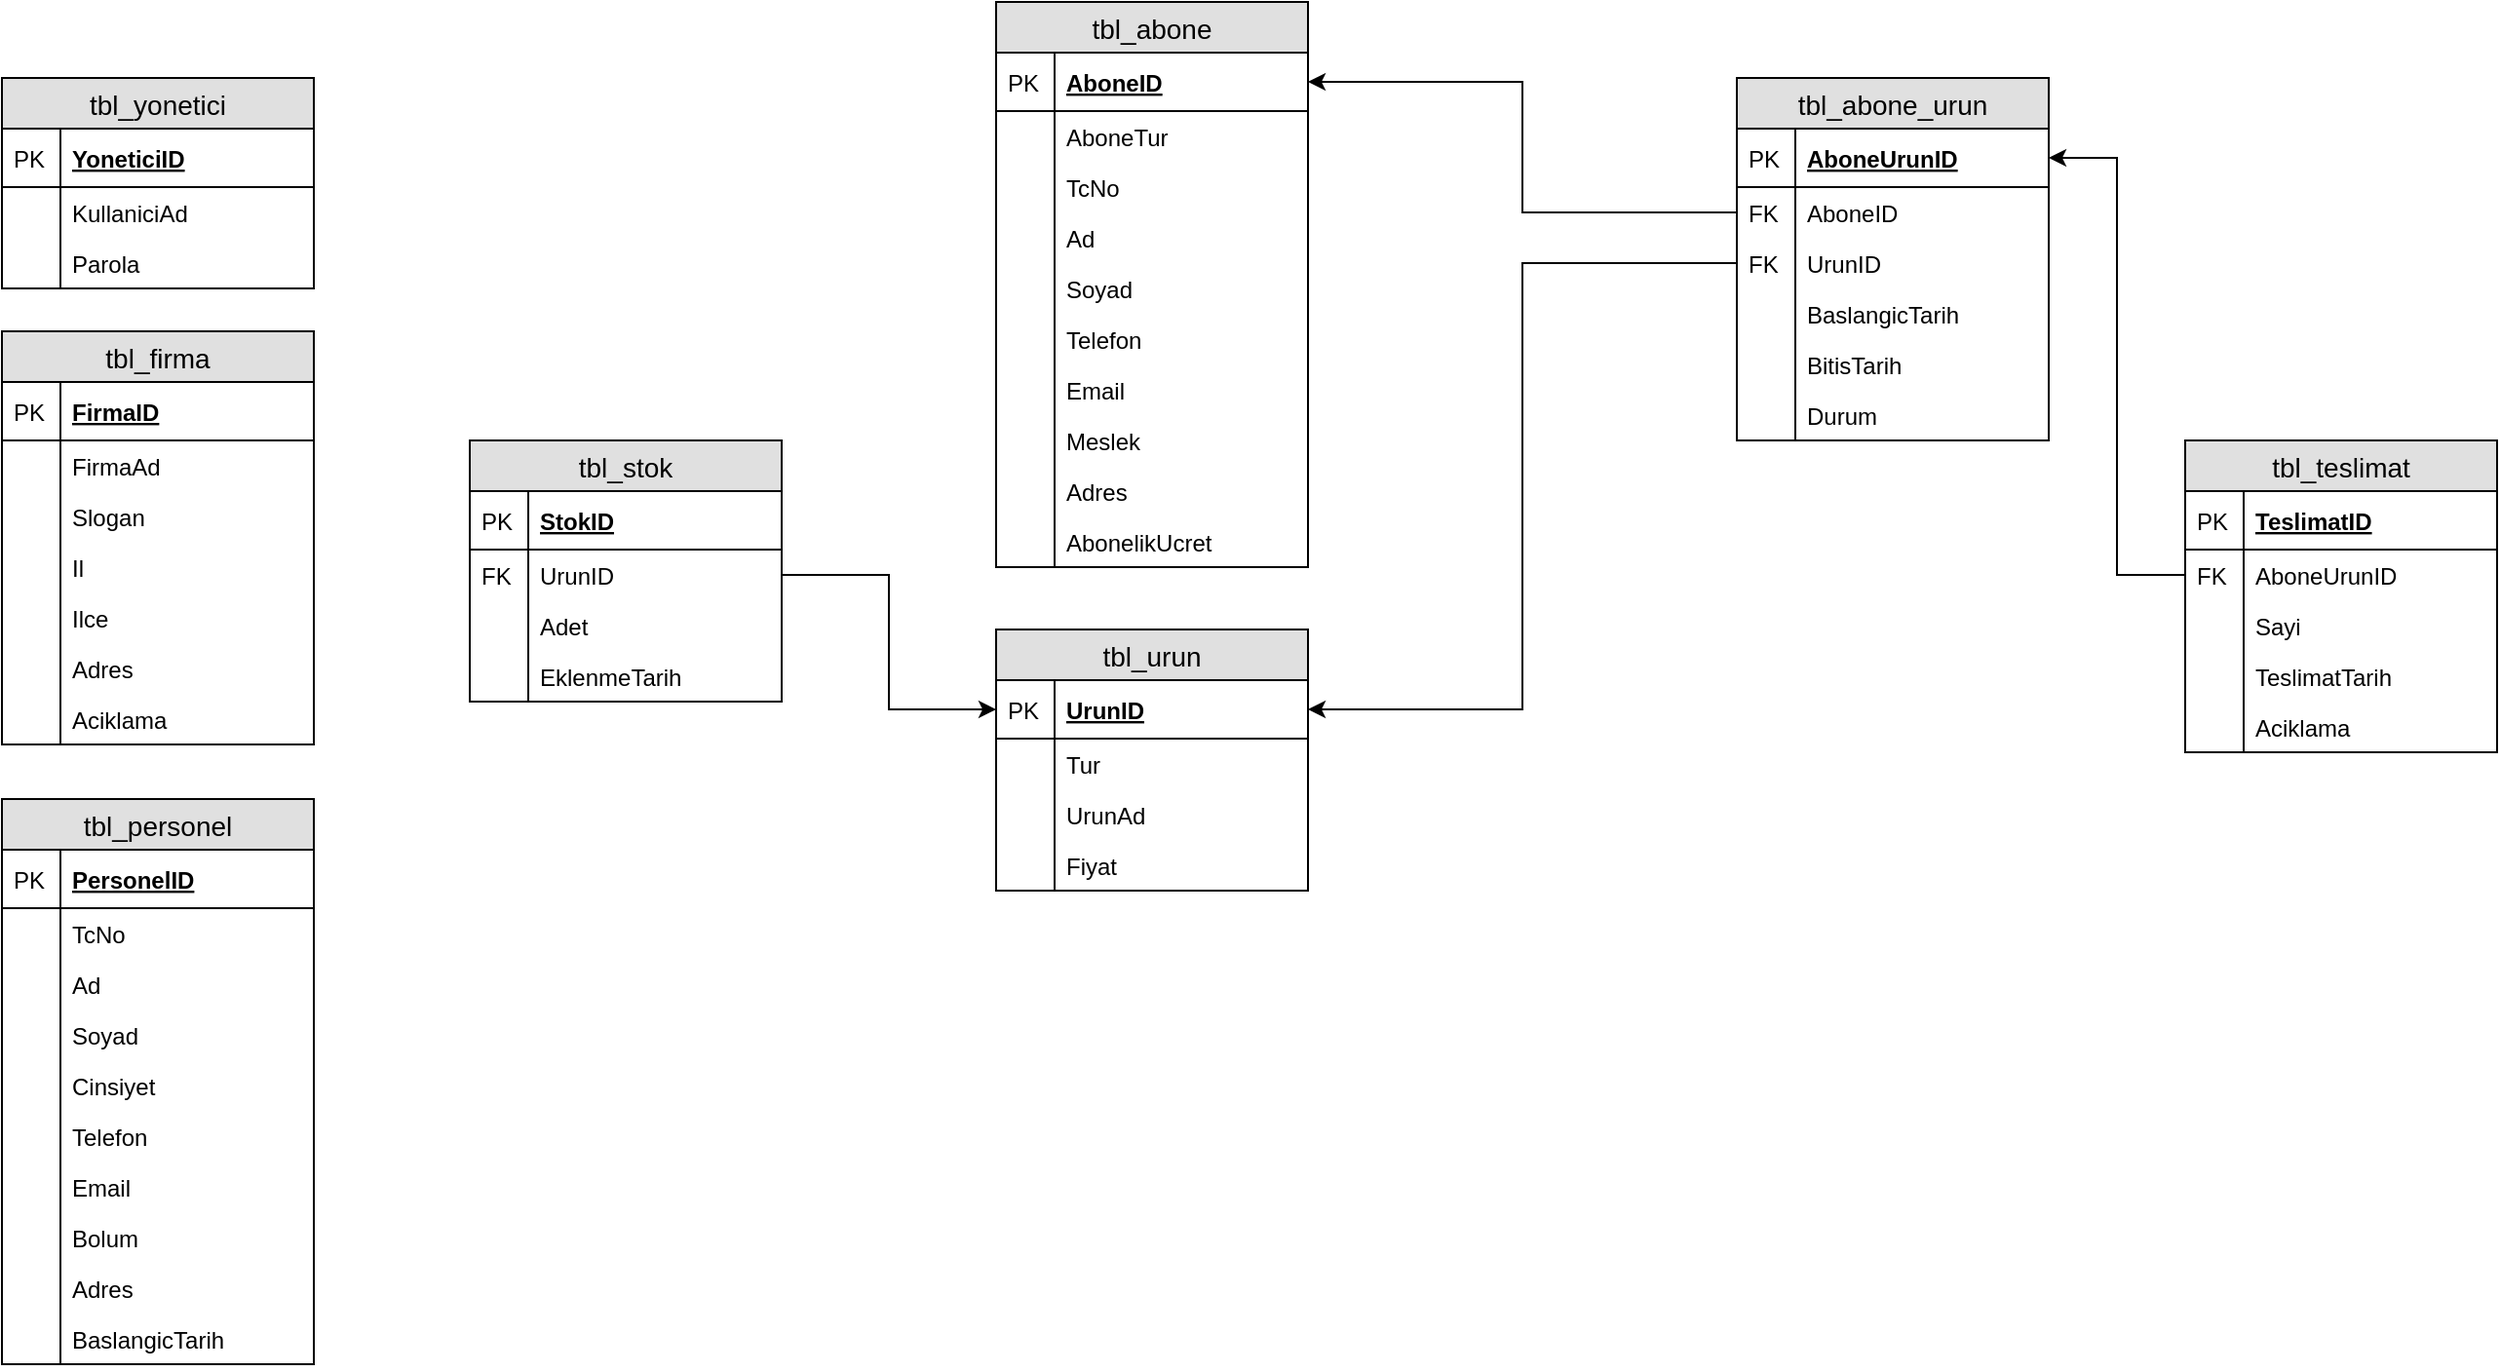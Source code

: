 <mxfile version="12.6.5" type="device"><diagram id="C5RBs43oDa-KdzZeNtuy" name="Page-1"><mxGraphModel dx="1102" dy="681" grid="1" gridSize="10" guides="1" tooltips="1" connect="1" arrows="1" fold="1" page="1" pageScale="1" pageWidth="1600" pageHeight="900" math="0" shadow="0"><root><mxCell id="WIyWlLk6GJQsqaUBKTNV-0"/><mxCell id="WIyWlLk6GJQsqaUBKTNV-1" parent="WIyWlLk6GJQsqaUBKTNV-0"/><mxCell id="cF2gKSbqdDJau2COtBbN-0" value="tbl_abone" style="swimlane;fontStyle=0;childLayout=stackLayout;horizontal=1;startSize=26;fillColor=#e0e0e0;horizontalStack=0;resizeParent=1;resizeParentMax=0;resizeLast=0;collapsible=1;marginBottom=0;swimlaneFillColor=#ffffff;align=center;fontSize=14;" parent="WIyWlLk6GJQsqaUBKTNV-1" vertex="1"><mxGeometry x="610" y="61" width="160" height="290" as="geometry"/></mxCell><mxCell id="cF2gKSbqdDJau2COtBbN-1" value="AboneID" style="shape=partialRectangle;top=0;left=0;right=0;bottom=1;align=left;verticalAlign=middle;fillColor=none;spacingLeft=34;spacingRight=4;overflow=hidden;rotatable=0;points=[[0,0.5],[1,0.5]];portConstraint=eastwest;dropTarget=0;fontStyle=5;fontSize=12;" parent="cF2gKSbqdDJau2COtBbN-0" vertex="1"><mxGeometry y="26" width="160" height="30" as="geometry"/></mxCell><mxCell id="cF2gKSbqdDJau2COtBbN-2" value="PK" style="shape=partialRectangle;top=0;left=0;bottom=0;fillColor=none;align=left;verticalAlign=middle;spacingLeft=4;spacingRight=4;overflow=hidden;rotatable=0;points=[];portConstraint=eastwest;part=1;fontSize=12;" parent="cF2gKSbqdDJau2COtBbN-1" vertex="1" connectable="0"><mxGeometry width="30" height="30" as="geometry"/></mxCell><mxCell id="cF2gKSbqdDJau2COtBbN-3" value="AboneTur" style="shape=partialRectangle;top=0;left=0;right=0;bottom=0;align=left;verticalAlign=top;fillColor=none;spacingLeft=34;spacingRight=4;overflow=hidden;rotatable=0;points=[[0,0.5],[1,0.5]];portConstraint=eastwest;dropTarget=0;fontSize=12;" parent="cF2gKSbqdDJau2COtBbN-0" vertex="1"><mxGeometry y="56" width="160" height="26" as="geometry"/></mxCell><mxCell id="cF2gKSbqdDJau2COtBbN-4" value="" style="shape=partialRectangle;top=0;left=0;bottom=0;fillColor=none;align=left;verticalAlign=top;spacingLeft=4;spacingRight=4;overflow=hidden;rotatable=0;points=[];portConstraint=eastwest;part=1;fontSize=12;" parent="cF2gKSbqdDJau2COtBbN-3" vertex="1" connectable="0"><mxGeometry width="30" height="26" as="geometry"/></mxCell><mxCell id="cF2gKSbqdDJau2COtBbN-7" value="TcNo" style="shape=partialRectangle;top=0;left=0;right=0;bottom=0;align=left;verticalAlign=top;fillColor=none;spacingLeft=34;spacingRight=4;overflow=hidden;rotatable=0;points=[[0,0.5],[1,0.5]];portConstraint=eastwest;dropTarget=0;fontSize=12;" parent="cF2gKSbqdDJau2COtBbN-0" vertex="1"><mxGeometry y="82" width="160" height="26" as="geometry"/></mxCell><mxCell id="cF2gKSbqdDJau2COtBbN-8" value="" style="shape=partialRectangle;top=0;left=0;bottom=0;fillColor=none;align=left;verticalAlign=top;spacingLeft=4;spacingRight=4;overflow=hidden;rotatable=0;points=[];portConstraint=eastwest;part=1;fontSize=12;" parent="cF2gKSbqdDJau2COtBbN-7" vertex="1" connectable="0"><mxGeometry width="30" height="26" as="geometry"/></mxCell><mxCell id="cF2gKSbqdDJau2COtBbN-50" value="Ad" style="shape=partialRectangle;top=0;left=0;right=0;bottom=0;align=left;verticalAlign=top;fillColor=none;spacingLeft=34;spacingRight=4;overflow=hidden;rotatable=0;points=[[0,0.5],[1,0.5]];portConstraint=eastwest;dropTarget=0;fontSize=12;" parent="cF2gKSbqdDJau2COtBbN-0" vertex="1"><mxGeometry y="108" width="160" height="26" as="geometry"/></mxCell><mxCell id="cF2gKSbqdDJau2COtBbN-51" value="" style="shape=partialRectangle;top=0;left=0;bottom=0;fillColor=none;align=left;verticalAlign=top;spacingLeft=4;spacingRight=4;overflow=hidden;rotatable=0;points=[];portConstraint=eastwest;part=1;fontSize=12;" parent="cF2gKSbqdDJau2COtBbN-50" vertex="1" connectable="0"><mxGeometry width="30" height="26" as="geometry"/></mxCell><mxCell id="cF2gKSbqdDJau2COtBbN-13" value="Soyad" style="shape=partialRectangle;top=0;left=0;right=0;bottom=0;align=left;verticalAlign=top;fillColor=none;spacingLeft=34;spacingRight=4;overflow=hidden;rotatable=0;points=[[0,0.5],[1,0.5]];portConstraint=eastwest;dropTarget=0;fontSize=12;" parent="cF2gKSbqdDJau2COtBbN-0" vertex="1"><mxGeometry y="134" width="160" height="26" as="geometry"/></mxCell><mxCell id="cF2gKSbqdDJau2COtBbN-14" value="" style="shape=partialRectangle;top=0;left=0;bottom=0;fillColor=none;align=left;verticalAlign=top;spacingLeft=4;spacingRight=4;overflow=hidden;rotatable=0;points=[];portConstraint=eastwest;part=1;fontSize=12;" parent="cF2gKSbqdDJau2COtBbN-13" vertex="1" connectable="0"><mxGeometry width="30" height="26" as="geometry"/></mxCell><mxCell id="cF2gKSbqdDJau2COtBbN-17" value="Telefon" style="shape=partialRectangle;top=0;left=0;right=0;bottom=0;align=left;verticalAlign=top;fillColor=none;spacingLeft=34;spacingRight=4;overflow=hidden;rotatable=0;points=[[0,0.5],[1,0.5]];portConstraint=eastwest;dropTarget=0;fontSize=12;" parent="cF2gKSbqdDJau2COtBbN-0" vertex="1"><mxGeometry y="160" width="160" height="26" as="geometry"/></mxCell><mxCell id="cF2gKSbqdDJau2COtBbN-18" value="" style="shape=partialRectangle;top=0;left=0;bottom=0;fillColor=none;align=left;verticalAlign=top;spacingLeft=4;spacingRight=4;overflow=hidden;rotatable=0;points=[];portConstraint=eastwest;part=1;fontSize=12;" parent="cF2gKSbqdDJau2COtBbN-17" vertex="1" connectable="0"><mxGeometry width="30" height="26" as="geometry"/></mxCell><mxCell id="cF2gKSbqdDJau2COtBbN-19" value="Email" style="shape=partialRectangle;top=0;left=0;right=0;bottom=0;align=left;verticalAlign=top;fillColor=none;spacingLeft=34;spacingRight=4;overflow=hidden;rotatable=0;points=[[0,0.5],[1,0.5]];portConstraint=eastwest;dropTarget=0;fontSize=12;" parent="cF2gKSbqdDJau2COtBbN-0" vertex="1"><mxGeometry y="186" width="160" height="26" as="geometry"/></mxCell><mxCell id="cF2gKSbqdDJau2COtBbN-20" value="" style="shape=partialRectangle;top=0;left=0;bottom=0;fillColor=none;align=left;verticalAlign=top;spacingLeft=4;spacingRight=4;overflow=hidden;rotatable=0;points=[];portConstraint=eastwest;part=1;fontSize=12;" parent="cF2gKSbqdDJau2COtBbN-19" vertex="1" connectable="0"><mxGeometry width="30" height="26" as="geometry"/></mxCell><mxCell id="cF2gKSbqdDJau2COtBbN-21" value="Meslek" style="shape=partialRectangle;top=0;left=0;right=0;bottom=0;align=left;verticalAlign=top;fillColor=none;spacingLeft=34;spacingRight=4;overflow=hidden;rotatable=0;points=[[0,0.5],[1,0.5]];portConstraint=eastwest;dropTarget=0;fontSize=12;" parent="cF2gKSbqdDJau2COtBbN-0" vertex="1"><mxGeometry y="212" width="160" height="26" as="geometry"/></mxCell><mxCell id="cF2gKSbqdDJau2COtBbN-22" value="" style="shape=partialRectangle;top=0;left=0;bottom=0;fillColor=none;align=left;verticalAlign=top;spacingLeft=4;spacingRight=4;overflow=hidden;rotatable=0;points=[];portConstraint=eastwest;part=1;fontSize=12;" parent="cF2gKSbqdDJau2COtBbN-21" vertex="1" connectable="0"><mxGeometry width="30" height="26" as="geometry"/></mxCell><mxCell id="cF2gKSbqdDJau2COtBbN-23" value="Adres" style="shape=partialRectangle;top=0;left=0;right=0;bottom=0;align=left;verticalAlign=top;fillColor=none;spacingLeft=34;spacingRight=4;overflow=hidden;rotatable=0;points=[[0,0.5],[1,0.5]];portConstraint=eastwest;dropTarget=0;fontSize=12;" parent="cF2gKSbqdDJau2COtBbN-0" vertex="1"><mxGeometry y="238" width="160" height="26" as="geometry"/></mxCell><mxCell id="cF2gKSbqdDJau2COtBbN-24" value="" style="shape=partialRectangle;top=0;left=0;bottom=0;fillColor=none;align=left;verticalAlign=top;spacingLeft=4;spacingRight=4;overflow=hidden;rotatable=0;points=[];portConstraint=eastwest;part=1;fontSize=12;" parent="cF2gKSbqdDJau2COtBbN-23" vertex="1" connectable="0"><mxGeometry width="30" height="26" as="geometry"/></mxCell><mxCell id="jmrGM-C3YZjhI-OyLryd-14" value="AbonelikUcret" style="shape=partialRectangle;top=0;left=0;right=0;bottom=0;align=left;verticalAlign=top;fillColor=none;spacingLeft=34;spacingRight=4;overflow=hidden;rotatable=0;points=[[0,0.5],[1,0.5]];portConstraint=eastwest;dropTarget=0;fontSize=12;" vertex="1" parent="cF2gKSbqdDJau2COtBbN-0"><mxGeometry y="264" width="160" height="26" as="geometry"/></mxCell><mxCell id="jmrGM-C3YZjhI-OyLryd-15" value="" style="shape=partialRectangle;top=0;left=0;bottom=0;fillColor=none;align=left;verticalAlign=top;spacingLeft=4;spacingRight=4;overflow=hidden;rotatable=0;points=[];portConstraint=eastwest;part=1;fontSize=12;" vertex="1" connectable="0" parent="jmrGM-C3YZjhI-OyLryd-14"><mxGeometry width="30" height="26" as="geometry"/></mxCell><mxCell id="cF2gKSbqdDJau2COtBbN-29" value="tbl_personel" style="swimlane;fontStyle=0;childLayout=stackLayout;horizontal=1;startSize=26;fillColor=#e0e0e0;horizontalStack=0;resizeParent=1;resizeParentMax=0;resizeLast=0;collapsible=1;marginBottom=0;swimlaneFillColor=#ffffff;align=center;fontSize=14;" parent="WIyWlLk6GJQsqaUBKTNV-1" vertex="1"><mxGeometry x="100" y="470" width="160" height="290" as="geometry"/></mxCell><mxCell id="cF2gKSbqdDJau2COtBbN-30" value="PersonelID" style="shape=partialRectangle;top=0;left=0;right=0;bottom=1;align=left;verticalAlign=middle;fillColor=none;spacingLeft=34;spacingRight=4;overflow=hidden;rotatable=0;points=[[0,0.5],[1,0.5]];portConstraint=eastwest;dropTarget=0;fontStyle=5;fontSize=12;" parent="cF2gKSbqdDJau2COtBbN-29" vertex="1"><mxGeometry y="26" width="160" height="30" as="geometry"/></mxCell><mxCell id="cF2gKSbqdDJau2COtBbN-31" value="PK" style="shape=partialRectangle;top=0;left=0;bottom=0;fillColor=none;align=left;verticalAlign=middle;spacingLeft=4;spacingRight=4;overflow=hidden;rotatable=0;points=[];portConstraint=eastwest;part=1;fontSize=12;" parent="cF2gKSbqdDJau2COtBbN-30" vertex="1" connectable="0"><mxGeometry width="30" height="30" as="geometry"/></mxCell><mxCell id="cF2gKSbqdDJau2COtBbN-52" value="TcNo" style="shape=partialRectangle;top=0;left=0;right=0;bottom=0;align=left;verticalAlign=top;fillColor=none;spacingLeft=34;spacingRight=4;overflow=hidden;rotatable=0;points=[[0,0.5],[1,0.5]];portConstraint=eastwest;dropTarget=0;fontSize=12;" parent="cF2gKSbqdDJau2COtBbN-29" vertex="1"><mxGeometry y="56" width="160" height="26" as="geometry"/></mxCell><mxCell id="cF2gKSbqdDJau2COtBbN-53" value="" style="shape=partialRectangle;top=0;left=0;bottom=0;fillColor=none;align=left;verticalAlign=top;spacingLeft=4;spacingRight=4;overflow=hidden;rotatable=0;points=[];portConstraint=eastwest;part=1;fontSize=12;" parent="cF2gKSbqdDJau2COtBbN-52" vertex="1" connectable="0"><mxGeometry width="30" height="26" as="geometry"/></mxCell><mxCell id="cF2gKSbqdDJau2COtBbN-34" value="Ad" style="shape=partialRectangle;top=0;left=0;right=0;bottom=0;align=left;verticalAlign=top;fillColor=none;spacingLeft=34;spacingRight=4;overflow=hidden;rotatable=0;points=[[0,0.5],[1,0.5]];portConstraint=eastwest;dropTarget=0;fontSize=12;" parent="cF2gKSbqdDJau2COtBbN-29" vertex="1"><mxGeometry y="82" width="160" height="26" as="geometry"/></mxCell><mxCell id="cF2gKSbqdDJau2COtBbN-35" value="" style="shape=partialRectangle;top=0;left=0;bottom=0;fillColor=none;align=left;verticalAlign=top;spacingLeft=4;spacingRight=4;overflow=hidden;rotatable=0;points=[];portConstraint=eastwest;part=1;fontSize=12;" parent="cF2gKSbqdDJau2COtBbN-34" vertex="1" connectable="0"><mxGeometry width="30" height="26" as="geometry"/></mxCell><mxCell id="cF2gKSbqdDJau2COtBbN-36" value="Soyad" style="shape=partialRectangle;top=0;left=0;right=0;bottom=0;align=left;verticalAlign=top;fillColor=none;spacingLeft=34;spacingRight=4;overflow=hidden;rotatable=0;points=[[0,0.5],[1,0.5]];portConstraint=eastwest;dropTarget=0;fontSize=12;" parent="cF2gKSbqdDJau2COtBbN-29" vertex="1"><mxGeometry y="108" width="160" height="26" as="geometry"/></mxCell><mxCell id="cF2gKSbqdDJau2COtBbN-37" value="" style="shape=partialRectangle;top=0;left=0;bottom=0;fillColor=none;align=left;verticalAlign=top;spacingLeft=4;spacingRight=4;overflow=hidden;rotatable=0;points=[];portConstraint=eastwest;part=1;fontSize=12;" parent="cF2gKSbqdDJau2COtBbN-36" vertex="1" connectable="0"><mxGeometry width="30" height="26" as="geometry"/></mxCell><mxCell id="jmrGM-C3YZjhI-OyLryd-16" value="Cinsiyet" style="shape=partialRectangle;top=0;left=0;right=0;bottom=0;align=left;verticalAlign=top;fillColor=none;spacingLeft=34;spacingRight=4;overflow=hidden;rotatable=0;points=[[0,0.5],[1,0.5]];portConstraint=eastwest;dropTarget=0;fontSize=12;" vertex="1" parent="cF2gKSbqdDJau2COtBbN-29"><mxGeometry y="134" width="160" height="26" as="geometry"/></mxCell><mxCell id="jmrGM-C3YZjhI-OyLryd-17" value="" style="shape=partialRectangle;top=0;left=0;bottom=0;fillColor=none;align=left;verticalAlign=top;spacingLeft=4;spacingRight=4;overflow=hidden;rotatable=0;points=[];portConstraint=eastwest;part=1;fontSize=12;" vertex="1" connectable="0" parent="jmrGM-C3YZjhI-OyLryd-16"><mxGeometry width="30" height="26" as="geometry"/></mxCell><mxCell id="cF2gKSbqdDJau2COtBbN-38" value="Telefon" style="shape=partialRectangle;top=0;left=0;right=0;bottom=0;align=left;verticalAlign=top;fillColor=none;spacingLeft=34;spacingRight=4;overflow=hidden;rotatable=0;points=[[0,0.5],[1,0.5]];portConstraint=eastwest;dropTarget=0;fontSize=12;" parent="cF2gKSbqdDJau2COtBbN-29" vertex="1"><mxGeometry y="160" width="160" height="26" as="geometry"/></mxCell><mxCell id="cF2gKSbqdDJau2COtBbN-39" value="" style="shape=partialRectangle;top=0;left=0;bottom=0;fillColor=none;align=left;verticalAlign=top;spacingLeft=4;spacingRight=4;overflow=hidden;rotatable=0;points=[];portConstraint=eastwest;part=1;fontSize=12;" parent="cF2gKSbqdDJau2COtBbN-38" vertex="1" connectable="0"><mxGeometry width="30" height="26" as="geometry"/></mxCell><mxCell id="cF2gKSbqdDJau2COtBbN-40" value="Email" style="shape=partialRectangle;top=0;left=0;right=0;bottom=0;align=left;verticalAlign=top;fillColor=none;spacingLeft=34;spacingRight=4;overflow=hidden;rotatable=0;points=[[0,0.5],[1,0.5]];portConstraint=eastwest;dropTarget=0;fontSize=12;" parent="cF2gKSbqdDJau2COtBbN-29" vertex="1"><mxGeometry y="186" width="160" height="26" as="geometry"/></mxCell><mxCell id="cF2gKSbqdDJau2COtBbN-41" value="" style="shape=partialRectangle;top=0;left=0;bottom=0;fillColor=none;align=left;verticalAlign=top;spacingLeft=4;spacingRight=4;overflow=hidden;rotatable=0;points=[];portConstraint=eastwest;part=1;fontSize=12;" parent="cF2gKSbqdDJau2COtBbN-40" vertex="1" connectable="0"><mxGeometry width="30" height="26" as="geometry"/></mxCell><mxCell id="cF2gKSbqdDJau2COtBbN-60" value="Bolum" style="shape=partialRectangle;top=0;left=0;right=0;bottom=0;align=left;verticalAlign=top;fillColor=none;spacingLeft=34;spacingRight=4;overflow=hidden;rotatable=0;points=[[0,0.5],[1,0.5]];portConstraint=eastwest;dropTarget=0;fontSize=12;" parent="cF2gKSbqdDJau2COtBbN-29" vertex="1"><mxGeometry y="212" width="160" height="26" as="geometry"/></mxCell><mxCell id="cF2gKSbqdDJau2COtBbN-61" value="" style="shape=partialRectangle;top=0;left=0;bottom=0;fillColor=none;align=left;verticalAlign=top;spacingLeft=4;spacingRight=4;overflow=hidden;rotatable=0;points=[];portConstraint=eastwest;part=1;fontSize=12;" parent="cF2gKSbqdDJau2COtBbN-60" vertex="1" connectable="0"><mxGeometry width="30" height="26" as="geometry"/></mxCell><mxCell id="cF2gKSbqdDJau2COtBbN-48" value="Adres" style="shape=partialRectangle;top=0;left=0;right=0;bottom=0;align=left;verticalAlign=top;fillColor=none;spacingLeft=34;spacingRight=4;overflow=hidden;rotatable=0;points=[[0,0.5],[1,0.5]];portConstraint=eastwest;dropTarget=0;fontSize=12;" parent="cF2gKSbqdDJau2COtBbN-29" vertex="1"><mxGeometry y="238" width="160" height="26" as="geometry"/></mxCell><mxCell id="cF2gKSbqdDJau2COtBbN-49" value="" style="shape=partialRectangle;top=0;left=0;bottom=0;fillColor=none;align=left;verticalAlign=top;spacingLeft=4;spacingRight=4;overflow=hidden;rotatable=0;points=[];portConstraint=eastwest;part=1;fontSize=12;" parent="cF2gKSbqdDJau2COtBbN-48" vertex="1" connectable="0"><mxGeometry width="30" height="26" as="geometry"/></mxCell><mxCell id="cF2gKSbqdDJau2COtBbN-54" value="BaslangicTarih" style="shape=partialRectangle;top=0;left=0;right=0;bottom=0;align=left;verticalAlign=top;fillColor=none;spacingLeft=34;spacingRight=4;overflow=hidden;rotatable=0;points=[[0,0.5],[1,0.5]];portConstraint=eastwest;dropTarget=0;fontSize=12;" parent="cF2gKSbqdDJau2COtBbN-29" vertex="1"><mxGeometry y="264" width="160" height="26" as="geometry"/></mxCell><mxCell id="cF2gKSbqdDJau2COtBbN-55" value="" style="shape=partialRectangle;top=0;left=0;bottom=0;fillColor=none;align=left;verticalAlign=top;spacingLeft=4;spacingRight=4;overflow=hidden;rotatable=0;points=[];portConstraint=eastwest;part=1;fontSize=12;" parent="cF2gKSbqdDJau2COtBbN-54" vertex="1" connectable="0"><mxGeometry width="30" height="26" as="geometry"/></mxCell><mxCell id="cF2gKSbqdDJau2COtBbN-62" value="tbl_yonetici" style="swimlane;fontStyle=0;childLayout=stackLayout;horizontal=1;startSize=26;fillColor=#e0e0e0;horizontalStack=0;resizeParent=1;resizeParentMax=0;resizeLast=0;collapsible=1;marginBottom=0;swimlaneFillColor=#ffffff;align=center;fontSize=14;" parent="WIyWlLk6GJQsqaUBKTNV-1" vertex="1"><mxGeometry x="100" y="100" width="160" height="108" as="geometry"/></mxCell><mxCell id="cF2gKSbqdDJau2COtBbN-63" value="YoneticiID" style="shape=partialRectangle;top=0;left=0;right=0;bottom=1;align=left;verticalAlign=middle;fillColor=none;spacingLeft=34;spacingRight=4;overflow=hidden;rotatable=0;points=[[0,0.5],[1,0.5]];portConstraint=eastwest;dropTarget=0;fontStyle=5;fontSize=12;" parent="cF2gKSbqdDJau2COtBbN-62" vertex="1"><mxGeometry y="26" width="160" height="30" as="geometry"/></mxCell><mxCell id="cF2gKSbqdDJau2COtBbN-64" value="PK" style="shape=partialRectangle;top=0;left=0;bottom=0;fillColor=none;align=left;verticalAlign=middle;spacingLeft=4;spacingRight=4;overflow=hidden;rotatable=0;points=[];portConstraint=eastwest;part=1;fontSize=12;" parent="cF2gKSbqdDJau2COtBbN-63" vertex="1" connectable="0"><mxGeometry width="30" height="30" as="geometry"/></mxCell><mxCell id="cF2gKSbqdDJau2COtBbN-65" value="KullaniciAd" style="shape=partialRectangle;top=0;left=0;right=0;bottom=0;align=left;verticalAlign=top;fillColor=none;spacingLeft=34;spacingRight=4;overflow=hidden;rotatable=0;points=[[0,0.5],[1,0.5]];portConstraint=eastwest;dropTarget=0;fontSize=12;" parent="cF2gKSbqdDJau2COtBbN-62" vertex="1"><mxGeometry y="56" width="160" height="26" as="geometry"/></mxCell><mxCell id="cF2gKSbqdDJau2COtBbN-66" value="" style="shape=partialRectangle;top=0;left=0;bottom=0;fillColor=none;align=left;verticalAlign=top;spacingLeft=4;spacingRight=4;overflow=hidden;rotatable=0;points=[];portConstraint=eastwest;part=1;fontSize=12;" parent="cF2gKSbqdDJau2COtBbN-65" vertex="1" connectable="0"><mxGeometry width="30" height="26" as="geometry"/></mxCell><mxCell id="cF2gKSbqdDJau2COtBbN-67" value="Parola" style="shape=partialRectangle;top=0;left=0;right=0;bottom=0;align=left;verticalAlign=top;fillColor=none;spacingLeft=34;spacingRight=4;overflow=hidden;rotatable=0;points=[[0,0.5],[1,0.5]];portConstraint=eastwest;dropTarget=0;fontSize=12;" parent="cF2gKSbqdDJau2COtBbN-62" vertex="1"><mxGeometry y="82" width="160" height="26" as="geometry"/></mxCell><mxCell id="cF2gKSbqdDJau2COtBbN-68" value="" style="shape=partialRectangle;top=0;left=0;bottom=0;fillColor=none;align=left;verticalAlign=top;spacingLeft=4;spacingRight=4;overflow=hidden;rotatable=0;points=[];portConstraint=eastwest;part=1;fontSize=12;" parent="cF2gKSbqdDJau2COtBbN-67" vertex="1" connectable="0"><mxGeometry width="30" height="26" as="geometry"/></mxCell><mxCell id="cF2gKSbqdDJau2COtBbN-83" value="tbl_abone_urun" style="swimlane;fontStyle=0;childLayout=stackLayout;horizontal=1;startSize=26;fillColor=#e0e0e0;horizontalStack=0;resizeParent=1;resizeParentMax=0;resizeLast=0;collapsible=1;marginBottom=0;swimlaneFillColor=#ffffff;align=center;fontSize=14;" parent="WIyWlLk6GJQsqaUBKTNV-1" vertex="1"><mxGeometry x="990" y="100" width="160" height="186" as="geometry"/></mxCell><mxCell id="cF2gKSbqdDJau2COtBbN-84" value="AboneUrunID" style="shape=partialRectangle;top=0;left=0;right=0;bottom=1;align=left;verticalAlign=middle;fillColor=none;spacingLeft=34;spacingRight=4;overflow=hidden;rotatable=0;points=[[0,0.5],[1,0.5]];portConstraint=eastwest;dropTarget=0;fontStyle=5;fontSize=12;" parent="cF2gKSbqdDJau2COtBbN-83" vertex="1"><mxGeometry y="26" width="160" height="30" as="geometry"/></mxCell><mxCell id="cF2gKSbqdDJau2COtBbN-85" value="PK" style="shape=partialRectangle;top=0;left=0;bottom=0;fillColor=none;align=left;verticalAlign=middle;spacingLeft=4;spacingRight=4;overflow=hidden;rotatable=0;points=[];portConstraint=eastwest;part=1;fontSize=12;" parent="cF2gKSbqdDJau2COtBbN-84" vertex="1" connectable="0"><mxGeometry width="30" height="30" as="geometry"/></mxCell><mxCell id="cF2gKSbqdDJau2COtBbN-86" value="AboneID" style="shape=partialRectangle;top=0;left=0;right=0;bottom=0;align=left;verticalAlign=top;fillColor=none;spacingLeft=34;spacingRight=4;overflow=hidden;rotatable=0;points=[[0,0.5],[1,0.5]];portConstraint=eastwest;dropTarget=0;fontSize=12;" parent="cF2gKSbqdDJau2COtBbN-83" vertex="1"><mxGeometry y="56" width="160" height="26" as="geometry"/></mxCell><mxCell id="cF2gKSbqdDJau2COtBbN-87" value="FK" style="shape=partialRectangle;top=0;left=0;bottom=0;fillColor=none;align=left;verticalAlign=top;spacingLeft=4;spacingRight=4;overflow=hidden;rotatable=0;points=[];portConstraint=eastwest;part=1;fontSize=12;" parent="cF2gKSbqdDJau2COtBbN-86" vertex="1" connectable="0"><mxGeometry width="30" height="26" as="geometry"/></mxCell><mxCell id="cF2gKSbqdDJau2COtBbN-136" value="UrunID" style="shape=partialRectangle;top=0;left=0;right=0;bottom=0;align=left;verticalAlign=top;fillColor=none;spacingLeft=34;spacingRight=4;overflow=hidden;rotatable=0;points=[[0,0.5],[1,0.5]];portConstraint=eastwest;dropTarget=0;fontSize=12;" parent="cF2gKSbqdDJau2COtBbN-83" vertex="1"><mxGeometry y="82" width="160" height="26" as="geometry"/></mxCell><mxCell id="cF2gKSbqdDJau2COtBbN-137" value="FK" style="shape=partialRectangle;top=0;left=0;bottom=0;fillColor=none;align=left;verticalAlign=top;spacingLeft=4;spacingRight=4;overflow=hidden;rotatable=0;points=[];portConstraint=eastwest;part=1;fontSize=12;" parent="cF2gKSbqdDJau2COtBbN-136" vertex="1" connectable="0"><mxGeometry width="30" height="26" as="geometry"/></mxCell><mxCell id="cF2gKSbqdDJau2COtBbN-88" value="BaslangicTarih" style="shape=partialRectangle;top=0;left=0;right=0;bottom=0;align=left;verticalAlign=top;fillColor=none;spacingLeft=34;spacingRight=4;overflow=hidden;rotatable=0;points=[[0,0.5],[1,0.5]];portConstraint=eastwest;dropTarget=0;fontSize=12;" parent="cF2gKSbqdDJau2COtBbN-83" vertex="1"><mxGeometry y="108" width="160" height="26" as="geometry"/></mxCell><mxCell id="cF2gKSbqdDJau2COtBbN-89" value="" style="shape=partialRectangle;top=0;left=0;bottom=0;fillColor=none;align=left;verticalAlign=top;spacingLeft=4;spacingRight=4;overflow=hidden;rotatable=0;points=[];portConstraint=eastwest;part=1;fontSize=12;" parent="cF2gKSbqdDJau2COtBbN-88" vertex="1" connectable="0"><mxGeometry width="30" height="26" as="geometry"/></mxCell><mxCell id="cF2gKSbqdDJau2COtBbN-90" value="BitisTarih" style="shape=partialRectangle;top=0;left=0;right=0;bottom=0;align=left;verticalAlign=top;fillColor=none;spacingLeft=34;spacingRight=4;overflow=hidden;rotatable=0;points=[[0,0.5],[1,0.5]];portConstraint=eastwest;dropTarget=0;fontSize=12;" parent="cF2gKSbqdDJau2COtBbN-83" vertex="1"><mxGeometry y="134" width="160" height="26" as="geometry"/></mxCell><mxCell id="cF2gKSbqdDJau2COtBbN-91" value="" style="shape=partialRectangle;top=0;left=0;bottom=0;fillColor=none;align=left;verticalAlign=top;spacingLeft=4;spacingRight=4;overflow=hidden;rotatable=0;points=[];portConstraint=eastwest;part=1;fontSize=12;" parent="cF2gKSbqdDJau2COtBbN-90" vertex="1" connectable="0"><mxGeometry width="30" height="26" as="geometry"/></mxCell><mxCell id="cF2gKSbqdDJau2COtBbN-94" value="Durum" style="shape=partialRectangle;top=0;left=0;right=0;bottom=0;align=left;verticalAlign=top;fillColor=none;spacingLeft=34;spacingRight=4;overflow=hidden;rotatable=0;points=[[0,0.5],[1,0.5]];portConstraint=eastwest;dropTarget=0;fontSize=12;" parent="cF2gKSbqdDJau2COtBbN-83" vertex="1"><mxGeometry y="160" width="160" height="26" as="geometry"/></mxCell><mxCell id="cF2gKSbqdDJau2COtBbN-95" value="" style="shape=partialRectangle;top=0;left=0;bottom=0;fillColor=none;align=left;verticalAlign=top;spacingLeft=4;spacingRight=4;overflow=hidden;rotatable=0;points=[];portConstraint=eastwest;part=1;fontSize=12;" parent="cF2gKSbqdDJau2COtBbN-94" vertex="1" connectable="0"><mxGeometry width="30" height="26" as="geometry"/></mxCell><mxCell id="cF2gKSbqdDJau2COtBbN-104" value="tbl_teslimat" style="swimlane;fontStyle=0;childLayout=stackLayout;horizontal=1;startSize=26;fillColor=#e0e0e0;horizontalStack=0;resizeParent=1;resizeParentMax=0;resizeLast=0;collapsible=1;marginBottom=0;swimlaneFillColor=#ffffff;align=center;fontSize=14;" parent="WIyWlLk6GJQsqaUBKTNV-1" vertex="1"><mxGeometry x="1220" y="286" width="160" height="160" as="geometry"/></mxCell><mxCell id="cF2gKSbqdDJau2COtBbN-105" value="TeslimatID" style="shape=partialRectangle;top=0;left=0;right=0;bottom=1;align=left;verticalAlign=middle;fillColor=none;spacingLeft=34;spacingRight=4;overflow=hidden;rotatable=0;points=[[0,0.5],[1,0.5]];portConstraint=eastwest;dropTarget=0;fontStyle=5;fontSize=12;" parent="cF2gKSbqdDJau2COtBbN-104" vertex="1"><mxGeometry y="26" width="160" height="30" as="geometry"/></mxCell><mxCell id="cF2gKSbqdDJau2COtBbN-106" value="PK" style="shape=partialRectangle;top=0;left=0;bottom=0;fillColor=none;align=left;verticalAlign=middle;spacingLeft=4;spacingRight=4;overflow=hidden;rotatable=0;points=[];portConstraint=eastwest;part=1;fontSize=12;" parent="cF2gKSbqdDJau2COtBbN-105" vertex="1" connectable="0"><mxGeometry width="30" height="30" as="geometry"/></mxCell><mxCell id="cF2gKSbqdDJau2COtBbN-107" value="AboneUrunID" style="shape=partialRectangle;top=0;left=0;right=0;bottom=0;align=left;verticalAlign=top;fillColor=none;spacingLeft=34;spacingRight=4;overflow=hidden;rotatable=0;points=[[0,0.5],[1,0.5]];portConstraint=eastwest;dropTarget=0;fontSize=12;" parent="cF2gKSbqdDJau2COtBbN-104" vertex="1"><mxGeometry y="56" width="160" height="26" as="geometry"/></mxCell><mxCell id="cF2gKSbqdDJau2COtBbN-108" value="FK" style="shape=partialRectangle;top=0;left=0;bottom=0;fillColor=none;align=left;verticalAlign=top;spacingLeft=4;spacingRight=4;overflow=hidden;rotatable=0;points=[];portConstraint=eastwest;part=1;fontSize=12;" parent="cF2gKSbqdDJau2COtBbN-107" vertex="1" connectable="0"><mxGeometry width="30" height="26" as="geometry"/></mxCell><mxCell id="cF2gKSbqdDJau2COtBbN-119" value="Sayi" style="shape=partialRectangle;top=0;left=0;right=0;bottom=0;align=left;verticalAlign=top;fillColor=none;spacingLeft=34;spacingRight=4;overflow=hidden;rotatable=0;points=[[0,0.5],[1,0.5]];portConstraint=eastwest;dropTarget=0;fontSize=12;" parent="cF2gKSbqdDJau2COtBbN-104" vertex="1"><mxGeometry y="82" width="160" height="26" as="geometry"/></mxCell><mxCell id="cF2gKSbqdDJau2COtBbN-120" value="" style="shape=partialRectangle;top=0;left=0;bottom=0;fillColor=none;align=left;verticalAlign=top;spacingLeft=4;spacingRight=4;overflow=hidden;rotatable=0;points=[];portConstraint=eastwest;part=1;fontSize=12;" parent="cF2gKSbqdDJau2COtBbN-119" vertex="1" connectable="0"><mxGeometry width="30" height="26" as="geometry"/></mxCell><mxCell id="cF2gKSbqdDJau2COtBbN-109" value="TeslimatTarih" style="shape=partialRectangle;top=0;left=0;right=0;bottom=0;align=left;verticalAlign=top;fillColor=none;spacingLeft=34;spacingRight=4;overflow=hidden;rotatable=0;points=[[0,0.5],[1,0.5]];portConstraint=eastwest;dropTarget=0;fontSize=12;" parent="cF2gKSbqdDJau2COtBbN-104" vertex="1"><mxGeometry y="108" width="160" height="26" as="geometry"/></mxCell><mxCell id="cF2gKSbqdDJau2COtBbN-110" value="" style="shape=partialRectangle;top=0;left=0;bottom=0;fillColor=none;align=left;verticalAlign=top;spacingLeft=4;spacingRight=4;overflow=hidden;rotatable=0;points=[];portConstraint=eastwest;part=1;fontSize=12;" parent="cF2gKSbqdDJau2COtBbN-109" vertex="1" connectable="0"><mxGeometry width="30" height="26" as="geometry"/></mxCell><mxCell id="cF2gKSbqdDJau2COtBbN-113" value="Aciklama" style="shape=partialRectangle;top=0;left=0;right=0;bottom=0;align=left;verticalAlign=top;fillColor=none;spacingLeft=34;spacingRight=4;overflow=hidden;rotatable=0;points=[[0,0.5],[1,0.5]];portConstraint=eastwest;dropTarget=0;fontSize=12;" parent="cF2gKSbqdDJau2COtBbN-104" vertex="1"><mxGeometry y="134" width="160" height="26" as="geometry"/></mxCell><mxCell id="cF2gKSbqdDJau2COtBbN-114" value="" style="shape=partialRectangle;top=0;left=0;bottom=0;fillColor=none;align=left;verticalAlign=top;spacingLeft=4;spacingRight=4;overflow=hidden;rotatable=0;points=[];portConstraint=eastwest;part=1;fontSize=12;" parent="cF2gKSbqdDJau2COtBbN-113" vertex="1" connectable="0"><mxGeometry width="30" height="26" as="geometry"/></mxCell><mxCell id="cF2gKSbqdDJau2COtBbN-121" value="tbl_firma" style="swimlane;fontStyle=0;childLayout=stackLayout;horizontal=1;startSize=26;fillColor=#e0e0e0;horizontalStack=0;resizeParent=1;resizeParentMax=0;resizeLast=0;collapsible=1;marginBottom=0;swimlaneFillColor=#ffffff;align=center;fontSize=14;" parent="WIyWlLk6GJQsqaUBKTNV-1" vertex="1"><mxGeometry x="100" y="230" width="160" height="212" as="geometry"/></mxCell><mxCell id="cF2gKSbqdDJau2COtBbN-122" value="FirmaID" style="shape=partialRectangle;top=0;left=0;right=0;bottom=1;align=left;verticalAlign=middle;fillColor=none;spacingLeft=34;spacingRight=4;overflow=hidden;rotatable=0;points=[[0,0.5],[1,0.5]];portConstraint=eastwest;dropTarget=0;fontStyle=5;fontSize=12;" parent="cF2gKSbqdDJau2COtBbN-121" vertex="1"><mxGeometry y="26" width="160" height="30" as="geometry"/></mxCell><mxCell id="cF2gKSbqdDJau2COtBbN-123" value="PK" style="shape=partialRectangle;top=0;left=0;bottom=0;fillColor=none;align=left;verticalAlign=middle;spacingLeft=4;spacingRight=4;overflow=hidden;rotatable=0;points=[];portConstraint=eastwest;part=1;fontSize=12;" parent="cF2gKSbqdDJau2COtBbN-122" vertex="1" connectable="0"><mxGeometry width="30" height="30" as="geometry"/></mxCell><mxCell id="cF2gKSbqdDJau2COtBbN-124" value="FirmaAd" style="shape=partialRectangle;top=0;left=0;right=0;bottom=0;align=left;verticalAlign=top;fillColor=none;spacingLeft=34;spacingRight=4;overflow=hidden;rotatable=0;points=[[0,0.5],[1,0.5]];portConstraint=eastwest;dropTarget=0;fontSize=12;" parent="cF2gKSbqdDJau2COtBbN-121" vertex="1"><mxGeometry y="56" width="160" height="26" as="geometry"/></mxCell><mxCell id="cF2gKSbqdDJau2COtBbN-125" value="" style="shape=partialRectangle;top=0;left=0;bottom=0;fillColor=none;align=left;verticalAlign=top;spacingLeft=4;spacingRight=4;overflow=hidden;rotatable=0;points=[];portConstraint=eastwest;part=1;fontSize=12;" parent="cF2gKSbqdDJau2COtBbN-124" vertex="1" connectable="0"><mxGeometry width="30" height="26" as="geometry"/></mxCell><mxCell id="cF2gKSbqdDJau2COtBbN-151" value="Slogan" style="shape=partialRectangle;top=0;left=0;right=0;bottom=0;align=left;verticalAlign=top;fillColor=none;spacingLeft=34;spacingRight=4;overflow=hidden;rotatable=0;points=[[0,0.5],[1,0.5]];portConstraint=eastwest;dropTarget=0;fontSize=12;" parent="cF2gKSbqdDJau2COtBbN-121" vertex="1"><mxGeometry y="82" width="160" height="26" as="geometry"/></mxCell><mxCell id="cF2gKSbqdDJau2COtBbN-152" value="" style="shape=partialRectangle;top=0;left=0;bottom=0;fillColor=none;align=left;verticalAlign=top;spacingLeft=4;spacingRight=4;overflow=hidden;rotatable=0;points=[];portConstraint=eastwest;part=1;fontSize=12;" parent="cF2gKSbqdDJau2COtBbN-151" vertex="1" connectable="0"><mxGeometry width="30" height="26" as="geometry"/></mxCell><mxCell id="cF2gKSbqdDJau2COtBbN-126" value="Il" style="shape=partialRectangle;top=0;left=0;right=0;bottom=0;align=left;verticalAlign=top;fillColor=none;spacingLeft=34;spacingRight=4;overflow=hidden;rotatable=0;points=[[0,0.5],[1,0.5]];portConstraint=eastwest;dropTarget=0;fontSize=12;" parent="cF2gKSbqdDJau2COtBbN-121" vertex="1"><mxGeometry y="108" width="160" height="26" as="geometry"/></mxCell><mxCell id="cF2gKSbqdDJau2COtBbN-127" value="" style="shape=partialRectangle;top=0;left=0;bottom=0;fillColor=none;align=left;verticalAlign=top;spacingLeft=4;spacingRight=4;overflow=hidden;rotatable=0;points=[];portConstraint=eastwest;part=1;fontSize=12;" parent="cF2gKSbqdDJau2COtBbN-126" vertex="1" connectable="0"><mxGeometry width="30" height="26" as="geometry"/></mxCell><mxCell id="cF2gKSbqdDJau2COtBbN-128" value="Ilce" style="shape=partialRectangle;top=0;left=0;right=0;bottom=0;align=left;verticalAlign=top;fillColor=none;spacingLeft=34;spacingRight=4;overflow=hidden;rotatable=0;points=[[0,0.5],[1,0.5]];portConstraint=eastwest;dropTarget=0;fontSize=12;" parent="cF2gKSbqdDJau2COtBbN-121" vertex="1"><mxGeometry y="134" width="160" height="26" as="geometry"/></mxCell><mxCell id="cF2gKSbqdDJau2COtBbN-129" value="" style="shape=partialRectangle;top=0;left=0;bottom=0;fillColor=none;align=left;verticalAlign=top;spacingLeft=4;spacingRight=4;overflow=hidden;rotatable=0;points=[];portConstraint=eastwest;part=1;fontSize=12;" parent="cF2gKSbqdDJau2COtBbN-128" vertex="1" connectable="0"><mxGeometry width="30" height="26" as="geometry"/></mxCell><mxCell id="cF2gKSbqdDJau2COtBbN-130" value="Adres" style="shape=partialRectangle;top=0;left=0;right=0;bottom=0;align=left;verticalAlign=top;fillColor=none;spacingLeft=34;spacingRight=4;overflow=hidden;rotatable=0;points=[[0,0.5],[1,0.5]];portConstraint=eastwest;dropTarget=0;fontSize=12;" parent="cF2gKSbqdDJau2COtBbN-121" vertex="1"><mxGeometry y="160" width="160" height="26" as="geometry"/></mxCell><mxCell id="cF2gKSbqdDJau2COtBbN-131" value="" style="shape=partialRectangle;top=0;left=0;bottom=0;fillColor=none;align=left;verticalAlign=top;spacingLeft=4;spacingRight=4;overflow=hidden;rotatable=0;points=[];portConstraint=eastwest;part=1;fontSize=12;" parent="cF2gKSbqdDJau2COtBbN-130" vertex="1" connectable="0"><mxGeometry width="30" height="26" as="geometry"/></mxCell><mxCell id="cF2gKSbqdDJau2COtBbN-132" value="Aciklama" style="shape=partialRectangle;top=0;left=0;right=0;bottom=0;align=left;verticalAlign=top;fillColor=none;spacingLeft=34;spacingRight=4;overflow=hidden;rotatable=0;points=[[0,0.5],[1,0.5]];portConstraint=eastwest;dropTarget=0;fontSize=12;" parent="cF2gKSbqdDJau2COtBbN-121" vertex="1"><mxGeometry y="186" width="160" height="26" as="geometry"/></mxCell><mxCell id="cF2gKSbqdDJau2COtBbN-133" value="" style="shape=partialRectangle;top=0;left=0;bottom=0;fillColor=none;align=left;verticalAlign=top;spacingLeft=4;spacingRight=4;overflow=hidden;rotatable=0;points=[];portConstraint=eastwest;part=1;fontSize=12;" parent="cF2gKSbqdDJau2COtBbN-132" vertex="1" connectable="0"><mxGeometry width="30" height="26" as="geometry"/></mxCell><mxCell id="cF2gKSbqdDJau2COtBbN-138" value="tbl_urun" style="swimlane;fontStyle=0;childLayout=stackLayout;horizontal=1;startSize=26;fillColor=#e0e0e0;horizontalStack=0;resizeParent=1;resizeParentMax=0;resizeLast=0;collapsible=1;marginBottom=0;swimlaneFillColor=#ffffff;align=center;fontSize=14;" parent="WIyWlLk6GJQsqaUBKTNV-1" vertex="1"><mxGeometry x="610" y="383" width="160" height="134" as="geometry"/></mxCell><mxCell id="cF2gKSbqdDJau2COtBbN-139" value="UrunID" style="shape=partialRectangle;top=0;left=0;right=0;bottom=1;align=left;verticalAlign=middle;fillColor=none;spacingLeft=34;spacingRight=4;overflow=hidden;rotatable=0;points=[[0,0.5],[1,0.5]];portConstraint=eastwest;dropTarget=0;fontStyle=5;fontSize=12;" parent="cF2gKSbqdDJau2COtBbN-138" vertex="1"><mxGeometry y="26" width="160" height="30" as="geometry"/></mxCell><mxCell id="cF2gKSbqdDJau2COtBbN-140" value="PK" style="shape=partialRectangle;top=0;left=0;bottom=0;fillColor=none;align=left;verticalAlign=middle;spacingLeft=4;spacingRight=4;overflow=hidden;rotatable=0;points=[];portConstraint=eastwest;part=1;fontSize=12;" parent="cF2gKSbqdDJau2COtBbN-139" vertex="1" connectable="0"><mxGeometry width="30" height="30" as="geometry"/></mxCell><mxCell id="cF2gKSbqdDJau2COtBbN-155" value="Tur" style="shape=partialRectangle;top=0;left=0;right=0;bottom=0;align=left;verticalAlign=top;fillColor=none;spacingLeft=34;spacingRight=4;overflow=hidden;rotatable=0;points=[[0,0.5],[1,0.5]];portConstraint=eastwest;dropTarget=0;fontSize=12;" parent="cF2gKSbqdDJau2COtBbN-138" vertex="1"><mxGeometry y="56" width="160" height="26" as="geometry"/></mxCell><mxCell id="cF2gKSbqdDJau2COtBbN-156" value="" style="shape=partialRectangle;top=0;left=0;bottom=0;fillColor=none;align=left;verticalAlign=top;spacingLeft=4;spacingRight=4;overflow=hidden;rotatable=0;points=[];portConstraint=eastwest;part=1;fontSize=12;" parent="cF2gKSbqdDJau2COtBbN-155" vertex="1" connectable="0"><mxGeometry width="30" height="26" as="geometry"/></mxCell><mxCell id="cF2gKSbqdDJau2COtBbN-141" value="UrunAd" style="shape=partialRectangle;top=0;left=0;right=0;bottom=0;align=left;verticalAlign=top;fillColor=none;spacingLeft=34;spacingRight=4;overflow=hidden;rotatable=0;points=[[0,0.5],[1,0.5]];portConstraint=eastwest;dropTarget=0;fontSize=12;" parent="cF2gKSbqdDJau2COtBbN-138" vertex="1"><mxGeometry y="82" width="160" height="26" as="geometry"/></mxCell><mxCell id="cF2gKSbqdDJau2COtBbN-142" value="" style="shape=partialRectangle;top=0;left=0;bottom=0;fillColor=none;align=left;verticalAlign=top;spacingLeft=4;spacingRight=4;overflow=hidden;rotatable=0;points=[];portConstraint=eastwest;part=1;fontSize=12;" parent="cF2gKSbqdDJau2COtBbN-141" vertex="1" connectable="0"><mxGeometry width="30" height="26" as="geometry"/></mxCell><mxCell id="cF2gKSbqdDJau2COtBbN-143" value="Fiyat" style="shape=partialRectangle;top=0;left=0;right=0;bottom=0;align=left;verticalAlign=top;fillColor=none;spacingLeft=34;spacingRight=4;overflow=hidden;rotatable=0;points=[[0,0.5],[1,0.5]];portConstraint=eastwest;dropTarget=0;fontSize=12;" parent="cF2gKSbqdDJau2COtBbN-138" vertex="1"><mxGeometry y="108" width="160" height="26" as="geometry"/></mxCell><mxCell id="cF2gKSbqdDJau2COtBbN-144" value="" style="shape=partialRectangle;top=0;left=0;bottom=0;fillColor=none;align=left;verticalAlign=top;spacingLeft=4;spacingRight=4;overflow=hidden;rotatable=0;points=[];portConstraint=eastwest;part=1;fontSize=12;" parent="cF2gKSbqdDJau2COtBbN-143" vertex="1" connectable="0"><mxGeometry width="30" height="26" as="geometry"/></mxCell><mxCell id="jmrGM-C3YZjhI-OyLryd-0" value="tbl_stok" style="swimlane;fontStyle=0;childLayout=stackLayout;horizontal=1;startSize=26;fillColor=#e0e0e0;horizontalStack=0;resizeParent=1;resizeParentMax=0;resizeLast=0;collapsible=1;marginBottom=0;swimlaneFillColor=#ffffff;align=center;fontSize=14;" vertex="1" parent="WIyWlLk6GJQsqaUBKTNV-1"><mxGeometry x="340" y="286" width="160" height="134" as="geometry"/></mxCell><mxCell id="jmrGM-C3YZjhI-OyLryd-1" value="StokID" style="shape=partialRectangle;top=0;left=0;right=0;bottom=1;align=left;verticalAlign=middle;fillColor=none;spacingLeft=34;spacingRight=4;overflow=hidden;rotatable=0;points=[[0,0.5],[1,0.5]];portConstraint=eastwest;dropTarget=0;fontStyle=5;fontSize=12;" vertex="1" parent="jmrGM-C3YZjhI-OyLryd-0"><mxGeometry y="26" width="160" height="30" as="geometry"/></mxCell><mxCell id="jmrGM-C3YZjhI-OyLryd-2" value="PK" style="shape=partialRectangle;top=0;left=0;bottom=0;fillColor=none;align=left;verticalAlign=middle;spacingLeft=4;spacingRight=4;overflow=hidden;rotatable=0;points=[];portConstraint=eastwest;part=1;fontSize=12;" vertex="1" connectable="0" parent="jmrGM-C3YZjhI-OyLryd-1"><mxGeometry width="30" height="30" as="geometry"/></mxCell><mxCell id="jmrGM-C3YZjhI-OyLryd-3" value="UrunID" style="shape=partialRectangle;top=0;left=0;right=0;bottom=0;align=left;verticalAlign=top;fillColor=none;spacingLeft=34;spacingRight=4;overflow=hidden;rotatable=0;points=[[0,0.5],[1,0.5]];portConstraint=eastwest;dropTarget=0;fontSize=12;" vertex="1" parent="jmrGM-C3YZjhI-OyLryd-0"><mxGeometry y="56" width="160" height="26" as="geometry"/></mxCell><mxCell id="jmrGM-C3YZjhI-OyLryd-4" value="FK" style="shape=partialRectangle;top=0;left=0;bottom=0;fillColor=none;align=left;verticalAlign=top;spacingLeft=4;spacingRight=4;overflow=hidden;rotatable=0;points=[];portConstraint=eastwest;part=1;fontSize=12;" vertex="1" connectable="0" parent="jmrGM-C3YZjhI-OyLryd-3"><mxGeometry width="30" height="26" as="geometry"/></mxCell><mxCell id="jmrGM-C3YZjhI-OyLryd-5" value="Adet" style="shape=partialRectangle;top=0;left=0;right=0;bottom=0;align=left;verticalAlign=top;fillColor=none;spacingLeft=34;spacingRight=4;overflow=hidden;rotatable=0;points=[[0,0.5],[1,0.5]];portConstraint=eastwest;dropTarget=0;fontSize=12;" vertex="1" parent="jmrGM-C3YZjhI-OyLryd-0"><mxGeometry y="82" width="160" height="26" as="geometry"/></mxCell><mxCell id="jmrGM-C3YZjhI-OyLryd-6" value="" style="shape=partialRectangle;top=0;left=0;bottom=0;fillColor=none;align=left;verticalAlign=top;spacingLeft=4;spacingRight=4;overflow=hidden;rotatable=0;points=[];portConstraint=eastwest;part=1;fontSize=12;" vertex="1" connectable="0" parent="jmrGM-C3YZjhI-OyLryd-5"><mxGeometry width="30" height="26" as="geometry"/></mxCell><mxCell id="jmrGM-C3YZjhI-OyLryd-7" value="EklenmeTarih" style="shape=partialRectangle;top=0;left=0;right=0;bottom=0;align=left;verticalAlign=top;fillColor=none;spacingLeft=34;spacingRight=4;overflow=hidden;rotatable=0;points=[[0,0.5],[1,0.5]];portConstraint=eastwest;dropTarget=0;fontSize=12;" vertex="1" parent="jmrGM-C3YZjhI-OyLryd-0"><mxGeometry y="108" width="160" height="26" as="geometry"/></mxCell><mxCell id="jmrGM-C3YZjhI-OyLryd-8" value="" style="shape=partialRectangle;top=0;left=0;bottom=0;fillColor=none;align=left;verticalAlign=top;spacingLeft=4;spacingRight=4;overflow=hidden;rotatable=0;points=[];portConstraint=eastwest;part=1;fontSize=12;" vertex="1" connectable="0" parent="jmrGM-C3YZjhI-OyLryd-7"><mxGeometry width="30" height="26" as="geometry"/></mxCell><mxCell id="jmrGM-C3YZjhI-OyLryd-10" style="edgeStyle=orthogonalEdgeStyle;rounded=0;orthogonalLoop=1;jettySize=auto;html=1;exitX=0;exitY=0.5;exitDx=0;exitDy=0;entryX=1;entryY=0.5;entryDx=0;entryDy=0;" edge="1" parent="WIyWlLk6GJQsqaUBKTNV-1" source="cF2gKSbqdDJau2COtBbN-86" target="cF2gKSbqdDJau2COtBbN-1"><mxGeometry relative="1" as="geometry"/></mxCell><mxCell id="jmrGM-C3YZjhI-OyLryd-11" style="edgeStyle=orthogonalEdgeStyle;rounded=0;orthogonalLoop=1;jettySize=auto;html=1;exitX=0;exitY=0.5;exitDx=0;exitDy=0;entryX=1;entryY=0.5;entryDx=0;entryDy=0;" edge="1" parent="WIyWlLk6GJQsqaUBKTNV-1" source="cF2gKSbqdDJau2COtBbN-136" target="cF2gKSbqdDJau2COtBbN-139"><mxGeometry relative="1" as="geometry"/></mxCell><mxCell id="jmrGM-C3YZjhI-OyLryd-12" style="edgeStyle=orthogonalEdgeStyle;rounded=0;orthogonalLoop=1;jettySize=auto;html=1;exitX=1;exitY=0.5;exitDx=0;exitDy=0;entryX=0;entryY=0.5;entryDx=0;entryDy=0;" edge="1" parent="WIyWlLk6GJQsqaUBKTNV-1" source="jmrGM-C3YZjhI-OyLryd-3" target="cF2gKSbqdDJau2COtBbN-139"><mxGeometry relative="1" as="geometry"/></mxCell><mxCell id="jmrGM-C3YZjhI-OyLryd-13" style="edgeStyle=orthogonalEdgeStyle;rounded=0;orthogonalLoop=1;jettySize=auto;html=1;exitX=0;exitY=0.5;exitDx=0;exitDy=0;entryX=1;entryY=0.5;entryDx=0;entryDy=0;" edge="1" parent="WIyWlLk6GJQsqaUBKTNV-1" source="cF2gKSbqdDJau2COtBbN-107" target="cF2gKSbqdDJau2COtBbN-84"><mxGeometry relative="1" as="geometry"/></mxCell></root></mxGraphModel></diagram></mxfile>